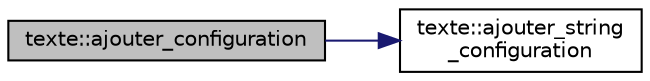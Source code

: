 digraph "texte::ajouter_configuration"
{
  edge [fontname="Helvetica",fontsize="10",labelfontname="Helvetica",labelfontsize="10"];
  node [fontname="Helvetica",fontsize="10",shape=record];
  rankdir="LR";
  Node10 [label="texte::ajouter_configuration",height=0.2,width=0.4,color="black", fillcolor="grey75", style="filled", fontcolor="black"];
  Node10 -> Node11 [color="midnightblue",fontsize="10",style="solid",fontname="Helvetica"];
  Node11 [label="texte::ajouter_string\l_configuration",height=0.2,width=0.4,color="black", fillcolor="white", style="filled",URL="$classtexte.html#a1b779eb2037a80bf72c0d51056136ee5",tooltip="Met à jour la configuration au format QString lors de l&#39;ajout d&#39;une configuration donnée..."];
}
